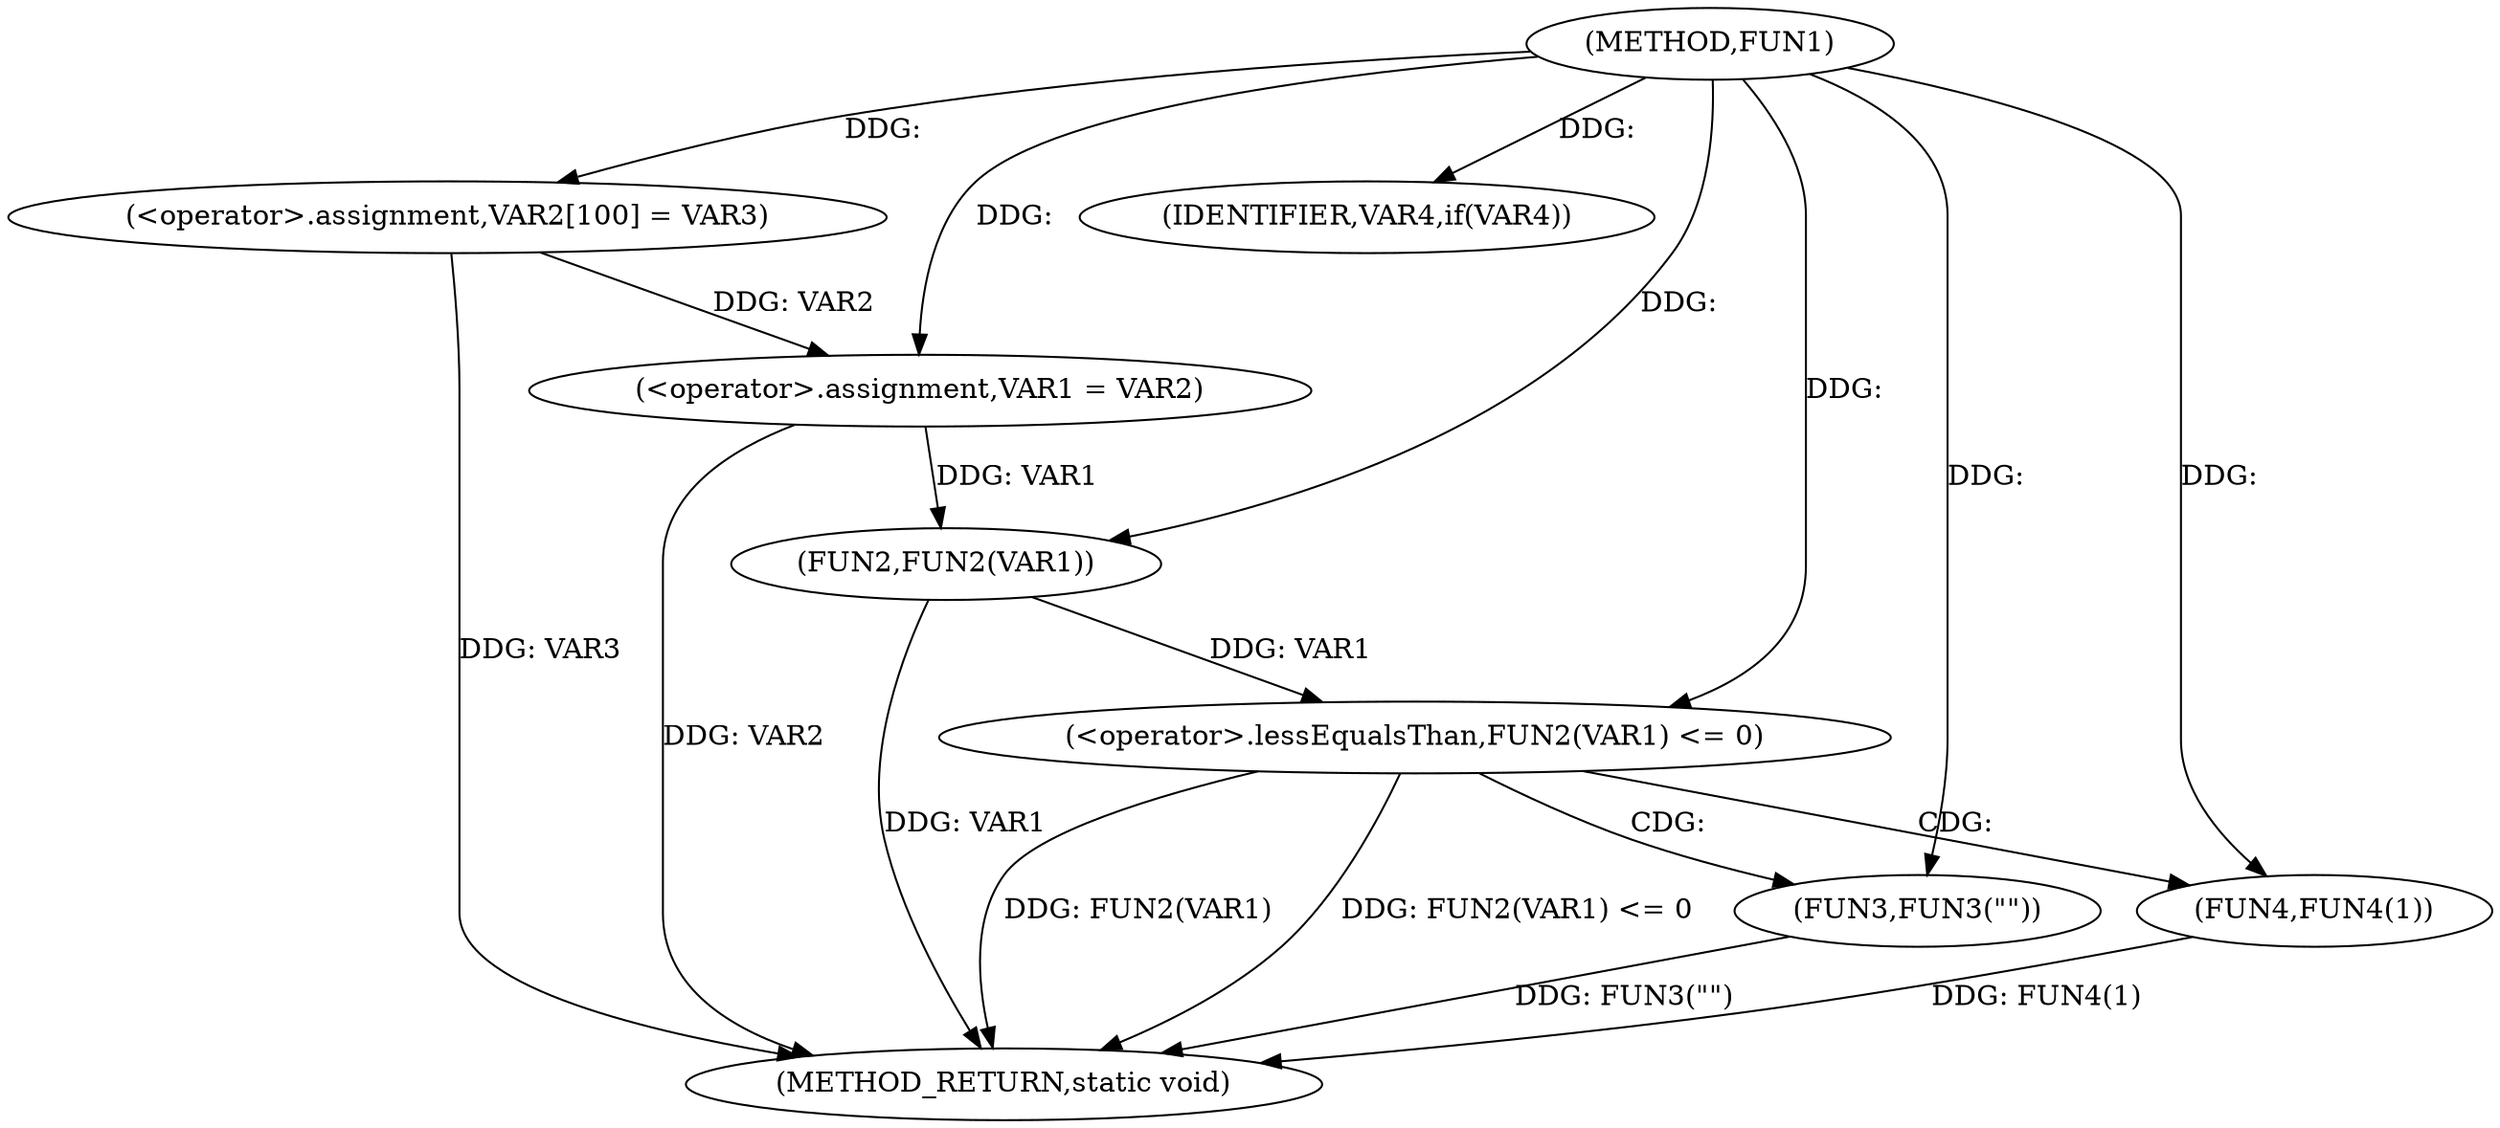 digraph FUN1 {  
"1000100" [label = "(METHOD,FUN1)" ]
"1000123" [label = "(METHOD_RETURN,static void)" ]
"1000104" [label = "(<operator>.assignment,VAR2[100] = VAR3)" ]
"1000107" [label = "(<operator>.assignment,VAR1 = VAR2)" ]
"1000111" [label = "(IDENTIFIER,VAR4,if(VAR4))" ]
"1000114" [label = "(<operator>.lessEqualsThan,FUN2(VAR1) <= 0)" ]
"1000115" [label = "(FUN2,FUN2(VAR1))" ]
"1000119" [label = "(FUN3,FUN3(\"\"))" ]
"1000121" [label = "(FUN4,FUN4(1))" ]
  "1000114" -> "1000123"  [ label = "DDG: FUN2(VAR1) <= 0"] 
  "1000119" -> "1000123"  [ label = "DDG: FUN3(\"\")"] 
  "1000115" -> "1000123"  [ label = "DDG: VAR1"] 
  "1000114" -> "1000123"  [ label = "DDG: FUN2(VAR1)"] 
  "1000121" -> "1000123"  [ label = "DDG: FUN4(1)"] 
  "1000104" -> "1000123"  [ label = "DDG: VAR3"] 
  "1000107" -> "1000123"  [ label = "DDG: VAR2"] 
  "1000100" -> "1000104"  [ label = "DDG: "] 
  "1000104" -> "1000107"  [ label = "DDG: VAR2"] 
  "1000100" -> "1000107"  [ label = "DDG: "] 
  "1000100" -> "1000111"  [ label = "DDG: "] 
  "1000115" -> "1000114"  [ label = "DDG: VAR1"] 
  "1000107" -> "1000115"  [ label = "DDG: VAR1"] 
  "1000100" -> "1000115"  [ label = "DDG: "] 
  "1000100" -> "1000114"  [ label = "DDG: "] 
  "1000100" -> "1000119"  [ label = "DDG: "] 
  "1000100" -> "1000121"  [ label = "DDG: "] 
  "1000114" -> "1000121"  [ label = "CDG: "] 
  "1000114" -> "1000119"  [ label = "CDG: "] 
}
